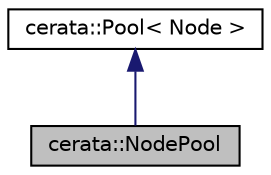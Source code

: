 digraph "cerata::NodePool"
{
 // LATEX_PDF_SIZE
  edge [fontname="Helvetica",fontsize="10",labelfontname="Helvetica",labelfontsize="10"];
  node [fontname="Helvetica",fontsize="10",shape=record];
  Node1 [label="cerata::NodePool",height=0.2,width=0.4,color="black", fillcolor="grey75", style="filled", fontcolor="black",tooltip="A pool of nodes."];
  Node2 -> Node1 [dir="back",color="midnightblue",fontsize="10",style="solid",fontname="Helvetica"];
  Node2 [label="cerata::Pool\< Node \>",height=0.2,width=0.4,color="black", fillcolor="white", style="filled",URL="$classcerata_1_1_pool.html",tooltip=" "];
}
